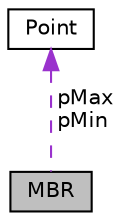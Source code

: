digraph "MBR"
{
 // LATEX_PDF_SIZE
  bgcolor="transparent";
  edge [fontname="Helvetica",fontsize="10",labelfontname="Helvetica",labelfontsize="10"];
  node [fontname="Helvetica",fontsize="10",shape=record];
  Node1 [label="MBR",height=0.2,width=0.4,color="black", fillcolor="grey75", style="filled", fontcolor="black",tooltip="Struct for Minimum Bounding Rectangles (MBR)."];
  Node2 -> Node1 [dir="back",color="darkorchid3",fontsize="10",style="dashed",label=" pMax\npMin" ,fontname="Helvetica"];
  Node2 [label="Point",height=0.2,width=0.4,color="black",URL="$structPoint.html",tooltip="Struct for 2-dimension points with double coordinates x and y (lon, lat)."];
}
